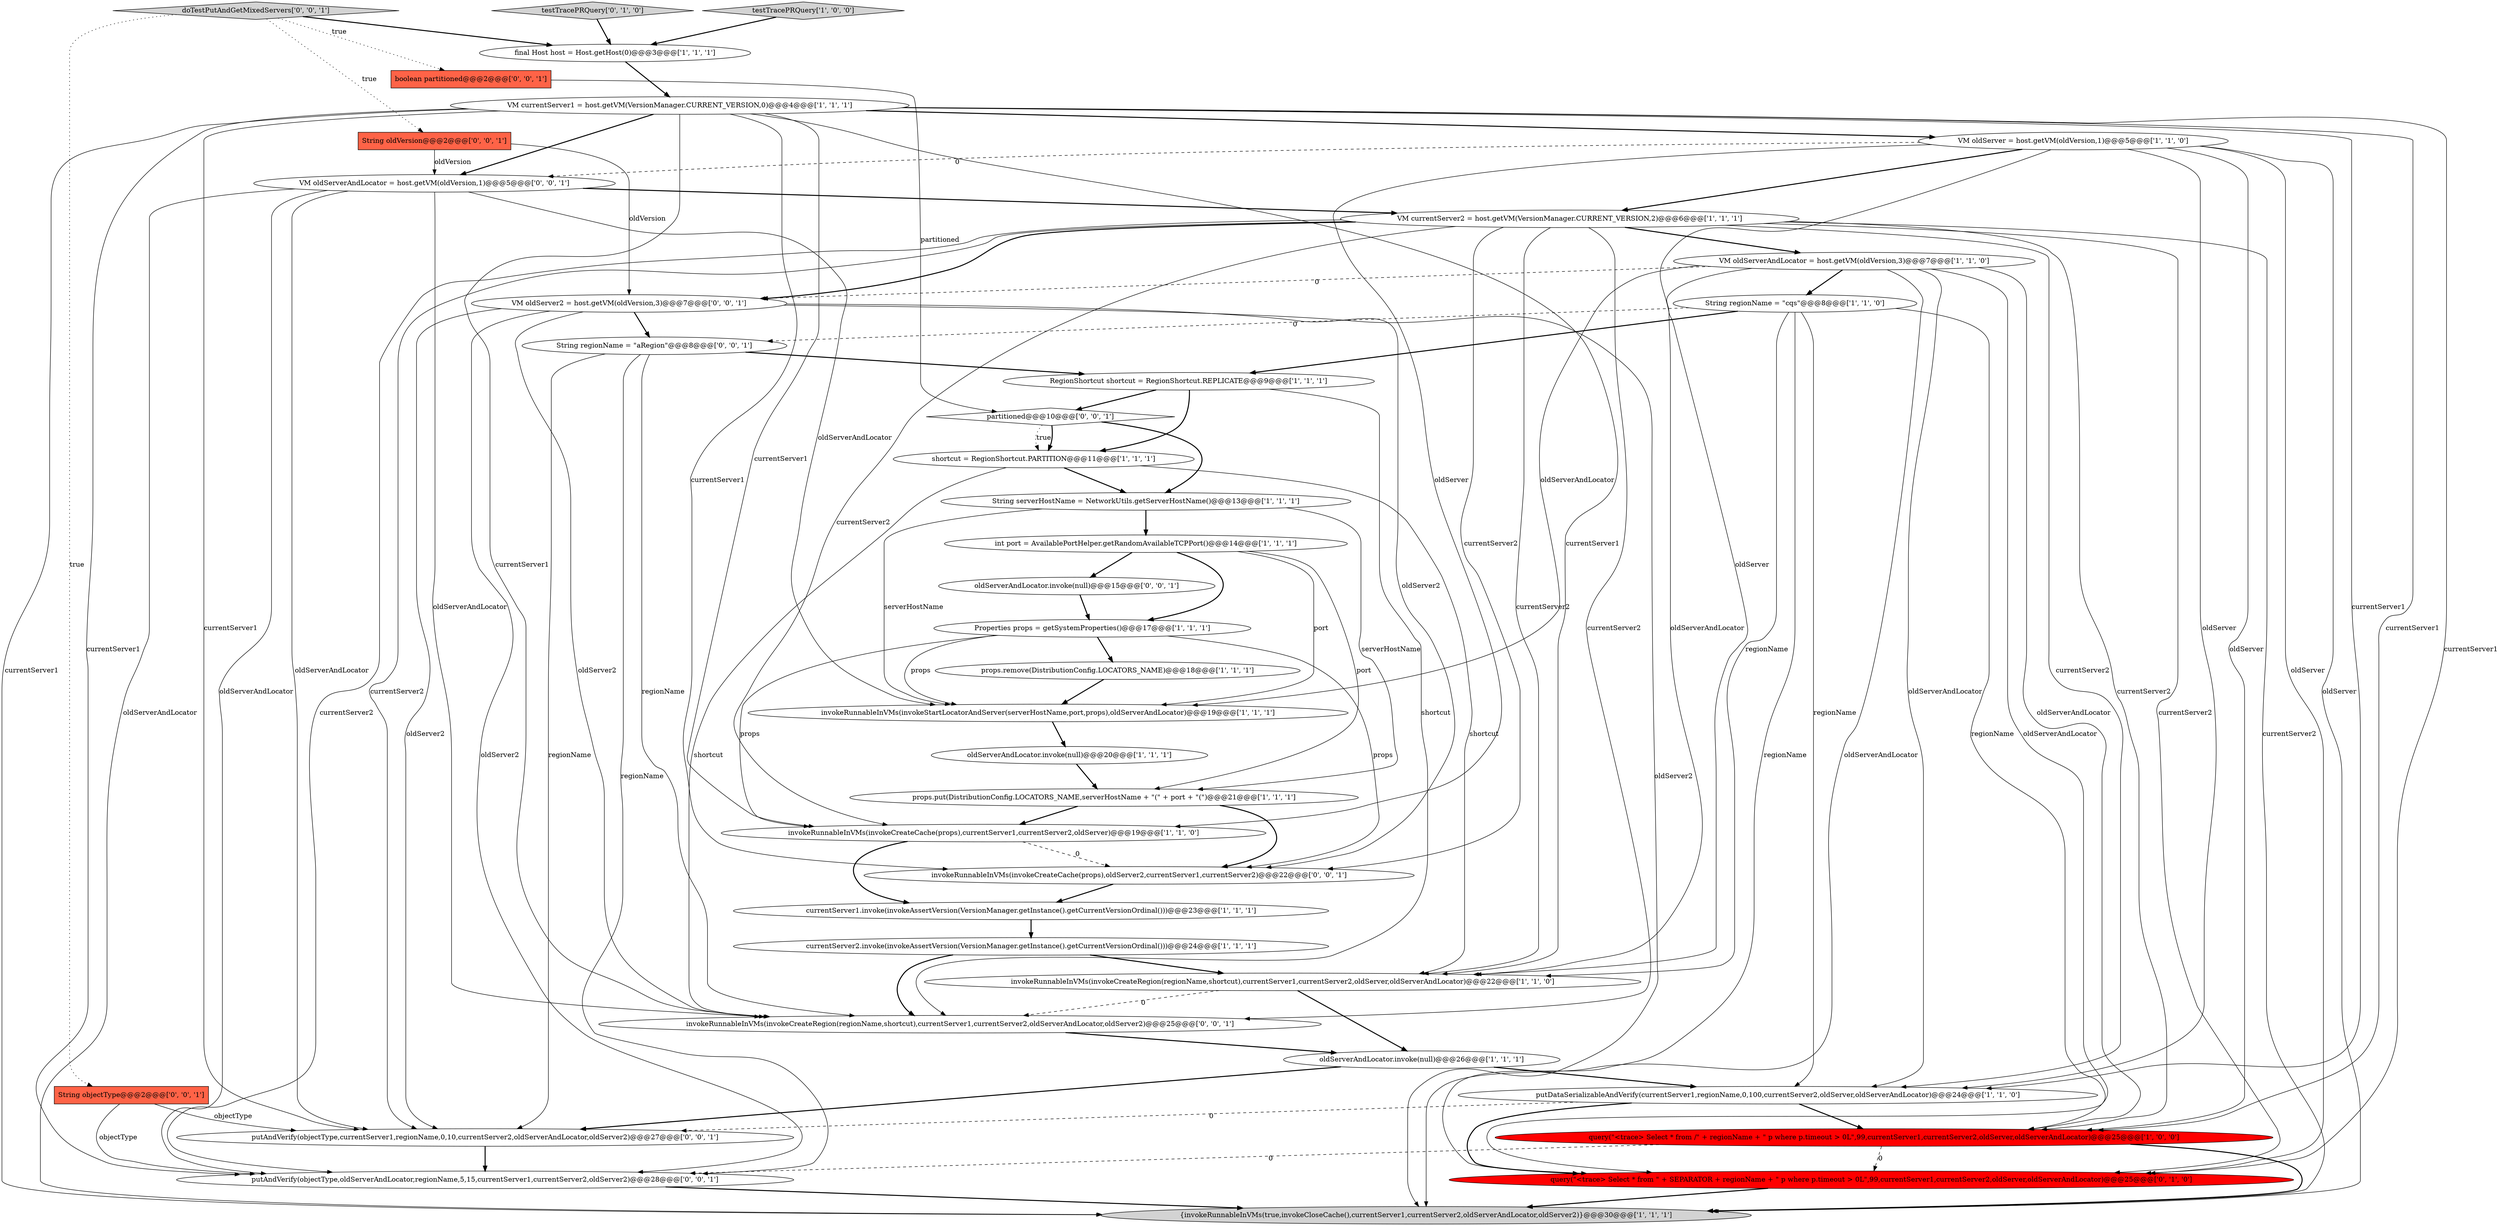 digraph {
12 [style = filled, label = "invokeRunnableInVMs(invokeCreateCache(props),currentServer1,currentServer2,oldServer)@@@19@@@['1', '1', '0']", fillcolor = white, shape = ellipse image = "AAA0AAABBB1BBB"];
25 [style = filled, label = "query(\"<trace> Select * from \" + SEPARATOR + regionName + \" p where p.timeout > 0L\",99,currentServer1,currentServer2,oldServer,oldServerAndLocator)@@@25@@@['0', '1', '0']", fillcolor = red, shape = ellipse image = "AAA1AAABBB2BBB"];
15 [style = filled, label = "VM currentServer1 = host.getVM(VersionManager.CURRENT_VERSION,0)@@@4@@@['1', '1', '1']", fillcolor = white, shape = ellipse image = "AAA0AAABBB1BBB"];
32 [style = filled, label = "String regionName = \"aRegion\"@@@8@@@['0', '0', '1']", fillcolor = white, shape = ellipse image = "AAA0AAABBB3BBB"];
13 [style = filled, label = "oldServerAndLocator.invoke(null)@@@26@@@['1', '1', '1']", fillcolor = white, shape = ellipse image = "AAA0AAABBB1BBB"];
2 [style = filled, label = "VM oldServerAndLocator = host.getVM(oldVersion,3)@@@7@@@['1', '1', '0']", fillcolor = white, shape = ellipse image = "AAA0AAABBB1BBB"];
30 [style = filled, label = "partitioned@@@10@@@['0', '0', '1']", fillcolor = white, shape = diamond image = "AAA0AAABBB3BBB"];
23 [style = filled, label = "query(\"<trace> Select * from /\" + regionName + \" p where p.timeout > 0L\",99,currentServer1,currentServer2,oldServer,oldServerAndLocator)@@@25@@@['1', '0', '0']", fillcolor = red, shape = ellipse image = "AAA1AAABBB1BBB"];
11 [style = filled, label = "RegionShortcut shortcut = RegionShortcut.REPLICATE@@@9@@@['1', '1', '1']", fillcolor = white, shape = ellipse image = "AAA0AAABBB1BBB"];
31 [style = filled, label = "oldServerAndLocator.invoke(null)@@@15@@@['0', '0', '1']", fillcolor = white, shape = ellipse image = "AAA0AAABBB3BBB"];
19 [style = filled, label = "{invokeRunnableInVMs(true,invokeCloseCache(),currentServer1,currentServer2,oldServerAndLocator,oldServer2)}@@@30@@@['1', '1', '1']", fillcolor = lightgray, shape = ellipse image = "AAA0AAABBB1BBB"];
7 [style = filled, label = "int port = AvailablePortHelper.getRandomAvailableTCPPort()@@@14@@@['1', '1', '1']", fillcolor = white, shape = ellipse image = "AAA0AAABBB1BBB"];
18 [style = filled, label = "currentServer1.invoke(invokeAssertVersion(VersionManager.getInstance().getCurrentVersionOrdinal()))@@@23@@@['1', '1', '1']", fillcolor = white, shape = ellipse image = "AAA0AAABBB1BBB"];
28 [style = filled, label = "VM oldServerAndLocator = host.getVM(oldVersion,1)@@@5@@@['0', '0', '1']", fillcolor = white, shape = ellipse image = "AAA0AAABBB3BBB"];
6 [style = filled, label = "String regionName = \"cqs\"@@@8@@@['1', '1', '0']", fillcolor = white, shape = ellipse image = "AAA0AAABBB1BBB"];
36 [style = filled, label = "putAndVerify(objectType,oldServerAndLocator,regionName,5,15,currentServer1,currentServer2,oldServer2)@@@28@@@['0', '0', '1']", fillcolor = white, shape = ellipse image = "AAA0AAABBB3BBB"];
38 [style = filled, label = "invokeRunnableInVMs(invokeCreateCache(props),oldServer2,currentServer1,currentServer2)@@@22@@@['0', '0', '1']", fillcolor = white, shape = ellipse image = "AAA0AAABBB3BBB"];
4 [style = filled, label = "invokeRunnableInVMs(invokeStartLocatorAndServer(serverHostName,port,props),oldServerAndLocator)@@@19@@@['1', '1', '1']", fillcolor = white, shape = ellipse image = "AAA0AAABBB1BBB"];
14 [style = filled, label = "putDataSerializableAndVerify(currentServer1,regionName,0,100,currentServer2,oldServer,oldServerAndLocator)@@@24@@@['1', '1', '0']", fillcolor = white, shape = ellipse image = "AAA0AAABBB1BBB"];
27 [style = filled, label = "doTestPutAndGetMixedServers['0', '0', '1']", fillcolor = lightgray, shape = diamond image = "AAA0AAABBB3BBB"];
33 [style = filled, label = "VM oldServer2 = host.getVM(oldVersion,3)@@@7@@@['0', '0', '1']", fillcolor = white, shape = ellipse image = "AAA0AAABBB3BBB"];
21 [style = filled, label = "Properties props = getSystemProperties()@@@17@@@['1', '1', '1']", fillcolor = white, shape = ellipse image = "AAA0AAABBB1BBB"];
24 [style = filled, label = "testTracePRQuery['0', '1', '0']", fillcolor = lightgray, shape = diamond image = "AAA0AAABBB2BBB"];
20 [style = filled, label = "VM currentServer2 = host.getVM(VersionManager.CURRENT_VERSION,2)@@@6@@@['1', '1', '1']", fillcolor = white, shape = ellipse image = "AAA0AAABBB1BBB"];
29 [style = filled, label = "boolean partitioned@@@2@@@['0', '0', '1']", fillcolor = tomato, shape = box image = "AAA0AAABBB3BBB"];
10 [style = filled, label = "props.remove(DistributionConfig.LOCATORS_NAME)@@@18@@@['1', '1', '1']", fillcolor = white, shape = ellipse image = "AAA0AAABBB1BBB"];
1 [style = filled, label = "final Host host = Host.getHost(0)@@@3@@@['1', '1', '1']", fillcolor = white, shape = ellipse image = "AAA0AAABBB1BBB"];
3 [style = filled, label = "shortcut = RegionShortcut.PARTITION@@@11@@@['1', '1', '1']", fillcolor = white, shape = ellipse image = "AAA0AAABBB1BBB"];
9 [style = filled, label = "String serverHostName = NetworkUtils.getServerHostName()@@@13@@@['1', '1', '1']", fillcolor = white, shape = ellipse image = "AAA0AAABBB1BBB"];
0 [style = filled, label = "invokeRunnableInVMs(invokeCreateRegion(regionName,shortcut),currentServer1,currentServer2,oldServer,oldServerAndLocator)@@@22@@@['1', '1', '0']", fillcolor = white, shape = ellipse image = "AAA0AAABBB1BBB"];
8 [style = filled, label = "currentServer2.invoke(invokeAssertVersion(VersionManager.getInstance().getCurrentVersionOrdinal()))@@@24@@@['1', '1', '1']", fillcolor = white, shape = ellipse image = "AAA0AAABBB1BBB"];
17 [style = filled, label = "testTracePRQuery['1', '0', '0']", fillcolor = lightgray, shape = diamond image = "AAA0AAABBB1BBB"];
26 [style = filled, label = "putAndVerify(objectType,currentServer1,regionName,0,10,currentServer2,oldServerAndLocator,oldServer2)@@@27@@@['0', '0', '1']", fillcolor = white, shape = ellipse image = "AAA0AAABBB3BBB"];
37 [style = filled, label = "String objectType@@@2@@@['0', '0', '1']", fillcolor = tomato, shape = box image = "AAA0AAABBB3BBB"];
35 [style = filled, label = "String oldVersion@@@2@@@['0', '0', '1']", fillcolor = tomato, shape = box image = "AAA0AAABBB3BBB"];
34 [style = filled, label = "invokeRunnableInVMs(invokeCreateRegion(regionName,shortcut),currentServer1,currentServer2,oldServerAndLocator,oldServer2)@@@25@@@['0', '0', '1']", fillcolor = white, shape = ellipse image = "AAA0AAABBB3BBB"];
5 [style = filled, label = "oldServerAndLocator.invoke(null)@@@20@@@['1', '1', '1']", fillcolor = white, shape = ellipse image = "AAA0AAABBB1BBB"];
22 [style = filled, label = "props.put(DistributionConfig.LOCATORS_NAME,serverHostName + \"(\" + port + \"(\")@@@21@@@['1', '1', '1']", fillcolor = white, shape = ellipse image = "AAA0AAABBB1BBB"];
16 [style = filled, label = "VM oldServer = host.getVM(oldVersion,1)@@@5@@@['1', '1', '0']", fillcolor = white, shape = ellipse image = "AAA0AAABBB1BBB"];
12->38 [style = dashed, label="0"];
21->10 [style = bold, label=""];
37->26 [style = solid, label="objectType"];
14->25 [style = bold, label=""];
0->13 [style = bold, label=""];
9->4 [style = solid, label="serverHostName"];
28->20 [style = bold, label=""];
23->25 [style = dashed, label="0"];
2->6 [style = bold, label=""];
33->36 [style = solid, label="oldServer2"];
21->4 [style = solid, label="props"];
16->12 [style = solid, label="oldServer"];
32->34 [style = solid, label="regionName"];
31->21 [style = bold, label=""];
7->31 [style = bold, label=""];
9->7 [style = bold, label=""];
21->38 [style = solid, label="props"];
15->12 [style = solid, label="currentServer1"];
15->26 [style = solid, label="currentServer1"];
9->22 [style = solid, label="serverHostName"];
16->19 [style = solid, label="oldServer"];
14->26 [style = dashed, label="0"];
8->0 [style = bold, label=""];
35->33 [style = solid, label="oldVersion"];
7->22 [style = solid, label="port"];
6->11 [style = bold, label=""];
12->18 [style = bold, label=""];
25->19 [style = bold, label=""];
0->34 [style = dashed, label="0"];
7->4 [style = solid, label="port"];
28->19 [style = solid, label="oldServerAndLocator"];
16->25 [style = solid, label="oldServer"];
16->28 [style = dashed, label="0"];
32->11 [style = bold, label=""];
27->35 [style = dotted, label="true"];
13->14 [style = bold, label=""];
3->0 [style = solid, label="shortcut"];
8->34 [style = bold, label=""];
28->4 [style = solid, label="oldServerAndLocator"];
28->34 [style = solid, label="oldServerAndLocator"];
2->14 [style = solid, label="oldServerAndLocator"];
6->32 [style = dashed, label="0"];
6->23 [style = solid, label="regionName"];
3->34 [style = solid, label="shortcut"];
20->0 [style = solid, label="currentServer2"];
11->34 [style = solid, label="shortcut"];
28->36 [style = solid, label="oldServerAndLocator"];
22->38 [style = bold, label=""];
38->18 [style = bold, label=""];
27->29 [style = dotted, label="true"];
29->30 [style = solid, label="partitioned"];
15->34 [style = solid, label="currentServer1"];
30->3 [style = dotted, label="true"];
20->34 [style = solid, label="currentServer2"];
16->14 [style = solid, label="oldServer"];
2->33 [style = dashed, label="0"];
16->20 [style = bold, label=""];
5->22 [style = bold, label=""];
6->0 [style = solid, label="regionName"];
11->30 [style = bold, label=""];
15->23 [style = solid, label="currentServer1"];
17->1 [style = bold, label=""];
15->14 [style = solid, label="currentServer1"];
33->19 [style = solid, label="oldServer2"];
35->28 [style = solid, label="oldVersion"];
30->9 [style = bold, label=""];
20->12 [style = solid, label="currentServer2"];
27->37 [style = dotted, label="true"];
15->36 [style = solid, label="currentServer1"];
15->0 [style = solid, label="currentServer1"];
6->25 [style = solid, label="regionName"];
2->0 [style = solid, label="oldServerAndLocator"];
3->9 [style = bold, label=""];
2->23 [style = solid, label="oldServerAndLocator"];
37->36 [style = solid, label="objectType"];
14->23 [style = bold, label=""];
20->38 [style = solid, label="currentServer2"];
15->28 [style = bold, label=""];
11->3 [style = bold, label=""];
30->3 [style = bold, label=""];
13->26 [style = bold, label=""];
20->19 [style = solid, label="currentServer2"];
16->0 [style = solid, label="oldServer"];
2->25 [style = solid, label="oldServerAndLocator"];
23->19 [style = bold, label=""];
15->25 [style = solid, label="currentServer1"];
15->38 [style = solid, label="currentServer1"];
33->32 [style = bold, label=""];
18->8 [style = bold, label=""];
24->1 [style = bold, label=""];
4->5 [style = bold, label=""];
36->19 [style = bold, label=""];
33->26 [style = solid, label="oldServer2"];
20->23 [style = solid, label="currentServer2"];
27->1 [style = bold, label=""];
6->14 [style = solid, label="regionName"];
20->25 [style = solid, label="currentServer2"];
1->15 [style = bold, label=""];
26->36 [style = bold, label=""];
15->19 [style = solid, label="currentServer1"];
34->13 [style = bold, label=""];
20->36 [style = solid, label="currentServer2"];
15->16 [style = bold, label=""];
32->26 [style = solid, label="regionName"];
20->33 [style = bold, label=""];
20->2 [style = bold, label=""];
23->36 [style = dashed, label="0"];
33->38 [style = solid, label="oldServer2"];
32->36 [style = solid, label="regionName"];
20->26 [style = solid, label="currentServer2"];
2->4 [style = solid, label="oldServerAndLocator"];
2->19 [style = solid, label="oldServerAndLocator"];
28->26 [style = solid, label="oldServerAndLocator"];
22->12 [style = bold, label=""];
33->34 [style = solid, label="oldServer2"];
20->14 [style = solid, label="currentServer2"];
16->23 [style = solid, label="oldServer"];
10->4 [style = bold, label=""];
7->21 [style = bold, label=""];
21->12 [style = solid, label="props"];
}

